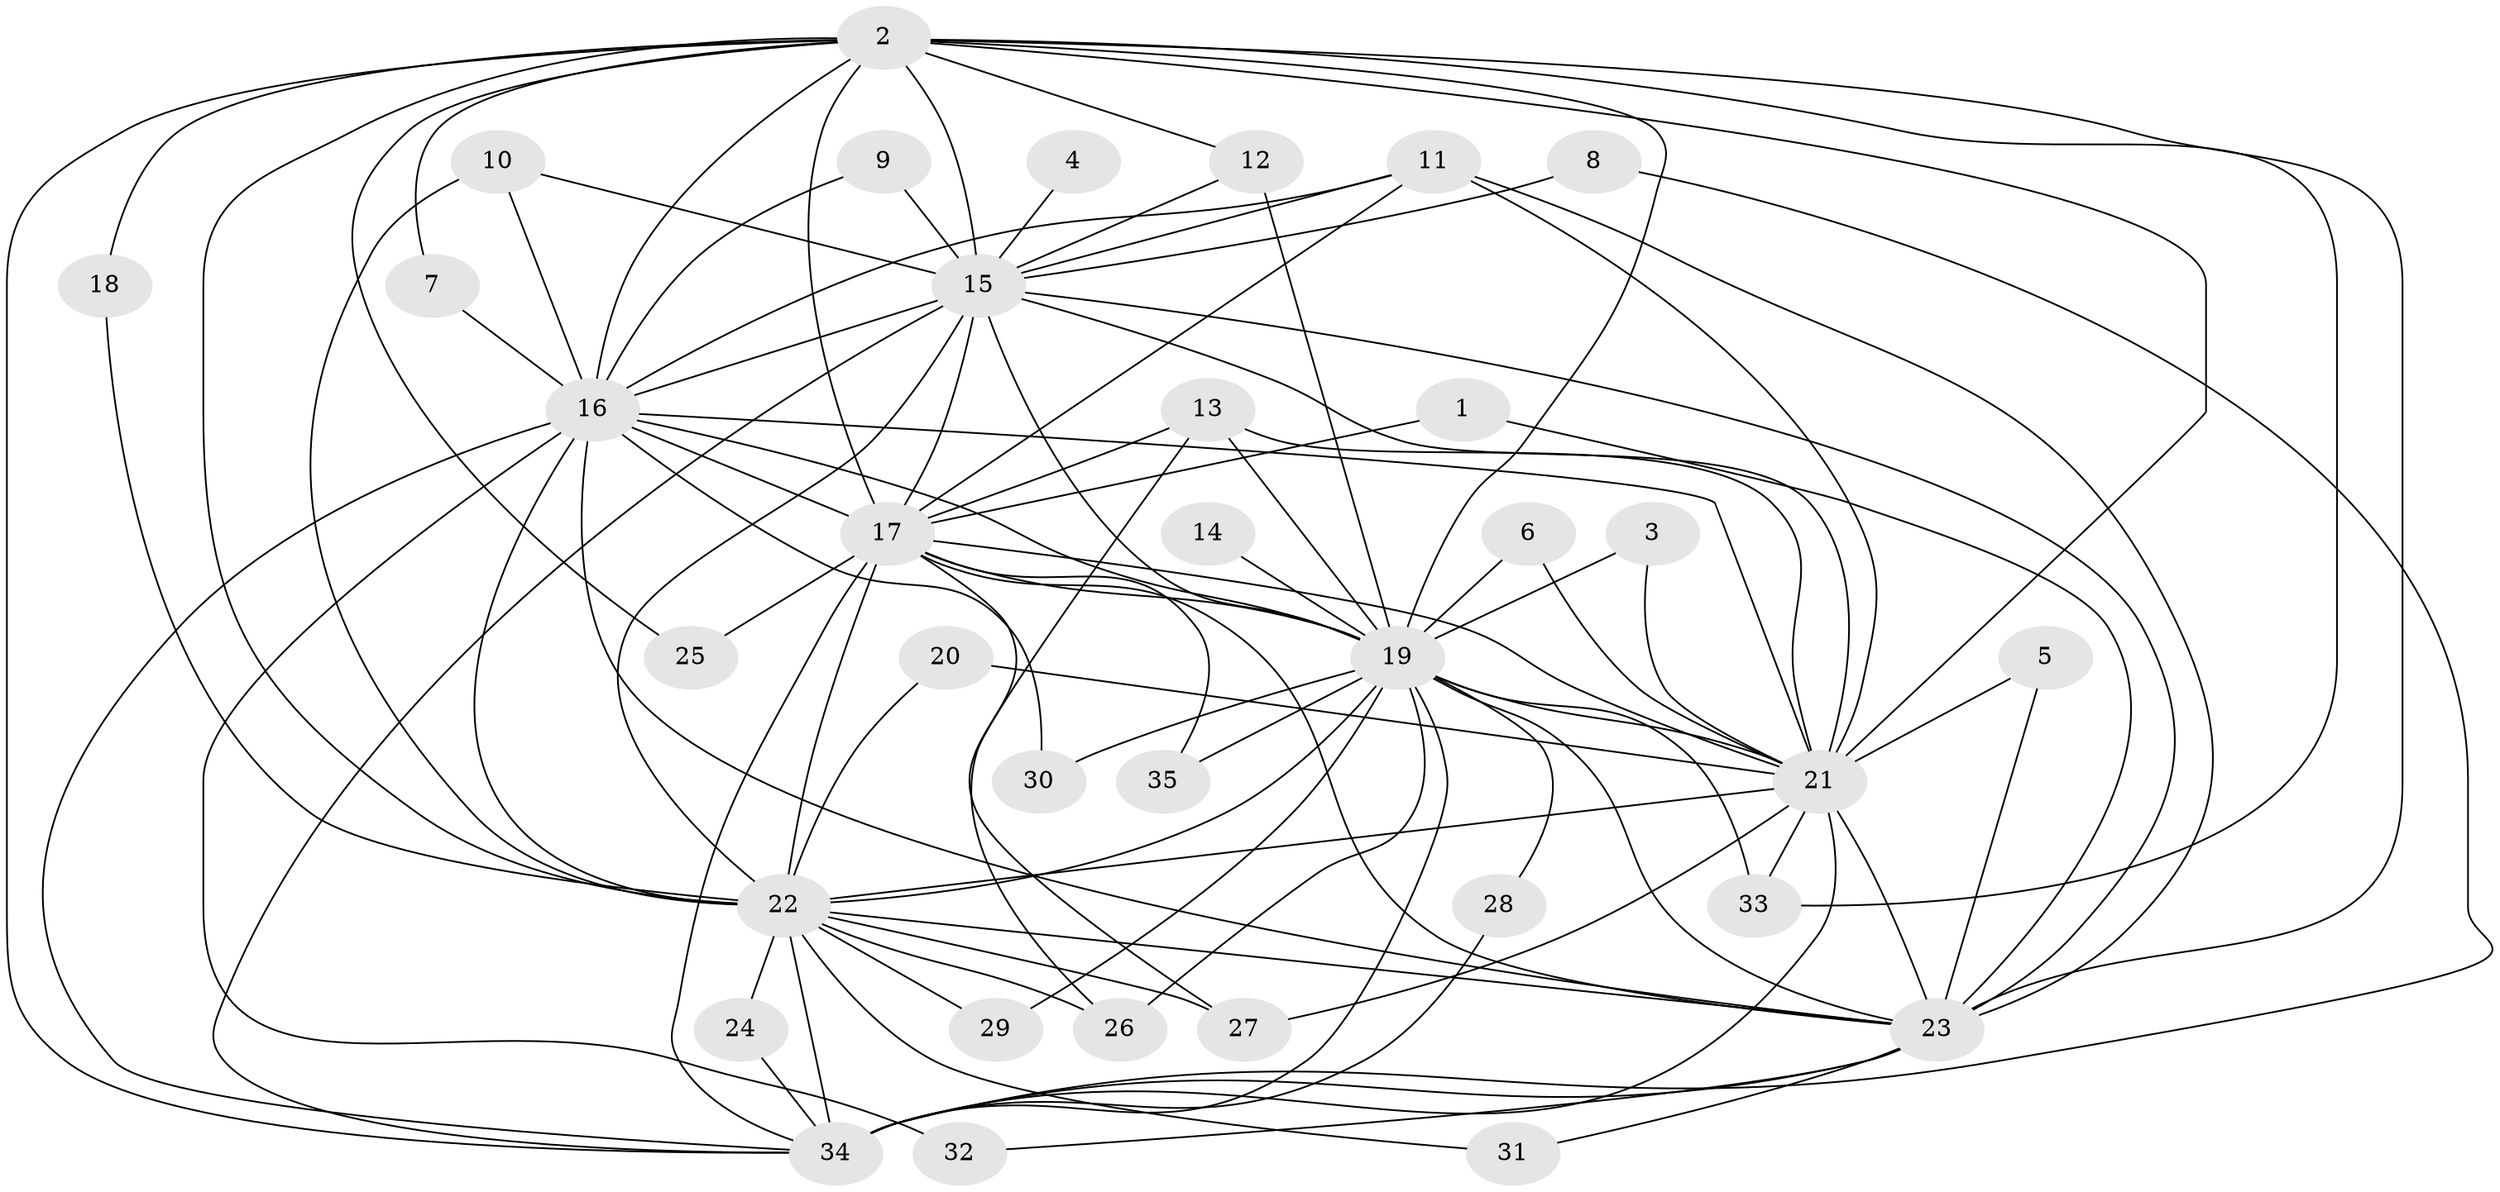 // original degree distribution, {13: 0.014492753623188406, 15: 0.028985507246376812, 18: 0.014492753623188406, 16: 0.028985507246376812, 19: 0.028985507246376812, 28: 0.014492753623188406, 17: 0.014492753623188406, 5: 0.028985507246376812, 2: 0.5217391304347826, 3: 0.2318840579710145, 4: 0.07246376811594203}
// Generated by graph-tools (version 1.1) at 2025/25/03/09/25 03:25:44]
// undirected, 35 vertices, 95 edges
graph export_dot {
graph [start="1"]
  node [color=gray90,style=filled];
  1;
  2;
  3;
  4;
  5;
  6;
  7;
  8;
  9;
  10;
  11;
  12;
  13;
  14;
  15;
  16;
  17;
  18;
  19;
  20;
  21;
  22;
  23;
  24;
  25;
  26;
  27;
  28;
  29;
  30;
  31;
  32;
  33;
  34;
  35;
  1 -- 17 [weight=1.0];
  1 -- 23 [weight=1.0];
  2 -- 7 [weight=1.0];
  2 -- 12 [weight=1.0];
  2 -- 15 [weight=2.0];
  2 -- 16 [weight=3.0];
  2 -- 17 [weight=2.0];
  2 -- 18 [weight=1.0];
  2 -- 19 [weight=3.0];
  2 -- 21 [weight=3.0];
  2 -- 22 [weight=3.0];
  2 -- 23 [weight=3.0];
  2 -- 25 [weight=1.0];
  2 -- 33 [weight=1.0];
  2 -- 34 [weight=2.0];
  3 -- 19 [weight=1.0];
  3 -- 21 [weight=1.0];
  4 -- 15 [weight=1.0];
  5 -- 21 [weight=1.0];
  5 -- 23 [weight=1.0];
  6 -- 19 [weight=1.0];
  6 -- 21 [weight=1.0];
  7 -- 16 [weight=2.0];
  8 -- 15 [weight=1.0];
  8 -- 34 [weight=2.0];
  9 -- 15 [weight=1.0];
  9 -- 16 [weight=1.0];
  10 -- 15 [weight=1.0];
  10 -- 16 [weight=1.0];
  10 -- 22 [weight=1.0];
  11 -- 15 [weight=1.0];
  11 -- 16 [weight=1.0];
  11 -- 17 [weight=1.0];
  11 -- 21 [weight=1.0];
  11 -- 23 [weight=1.0];
  12 -- 15 [weight=1.0];
  12 -- 19 [weight=2.0];
  13 -- 17 [weight=1.0];
  13 -- 19 [weight=1.0];
  13 -- 21 [weight=1.0];
  13 -- 26 [weight=1.0];
  14 -- 19 [weight=1.0];
  15 -- 16 [weight=2.0];
  15 -- 17 [weight=2.0];
  15 -- 19 [weight=1.0];
  15 -- 21 [weight=1.0];
  15 -- 22 [weight=1.0];
  15 -- 23 [weight=1.0];
  15 -- 34 [weight=2.0];
  16 -- 17 [weight=1.0];
  16 -- 19 [weight=1.0];
  16 -- 21 [weight=1.0];
  16 -- 22 [weight=2.0];
  16 -- 23 [weight=1.0];
  16 -- 30 [weight=1.0];
  16 -- 32 [weight=2.0];
  16 -- 34 [weight=1.0];
  17 -- 19 [weight=2.0];
  17 -- 21 [weight=3.0];
  17 -- 22 [weight=1.0];
  17 -- 23 [weight=1.0];
  17 -- 25 [weight=1.0];
  17 -- 27 [weight=1.0];
  17 -- 34 [weight=1.0];
  17 -- 35 [weight=1.0];
  18 -- 22 [weight=1.0];
  19 -- 21 [weight=1.0];
  19 -- 22 [weight=2.0];
  19 -- 23 [weight=2.0];
  19 -- 26 [weight=1.0];
  19 -- 28 [weight=1.0];
  19 -- 29 [weight=1.0];
  19 -- 30 [weight=1.0];
  19 -- 33 [weight=1.0];
  19 -- 34 [weight=2.0];
  19 -- 35 [weight=1.0];
  20 -- 21 [weight=1.0];
  20 -- 22 [weight=1.0];
  21 -- 22 [weight=1.0];
  21 -- 23 [weight=1.0];
  21 -- 27 [weight=1.0];
  21 -- 33 [weight=1.0];
  21 -- 34 [weight=1.0];
  22 -- 23 [weight=1.0];
  22 -- 24 [weight=1.0];
  22 -- 26 [weight=1.0];
  22 -- 27 [weight=1.0];
  22 -- 29 [weight=1.0];
  22 -- 31 [weight=1.0];
  22 -- 34 [weight=2.0];
  23 -- 31 [weight=1.0];
  23 -- 32 [weight=1.0];
  23 -- 34 [weight=2.0];
  24 -- 34 [weight=1.0];
  28 -- 34 [weight=1.0];
}
